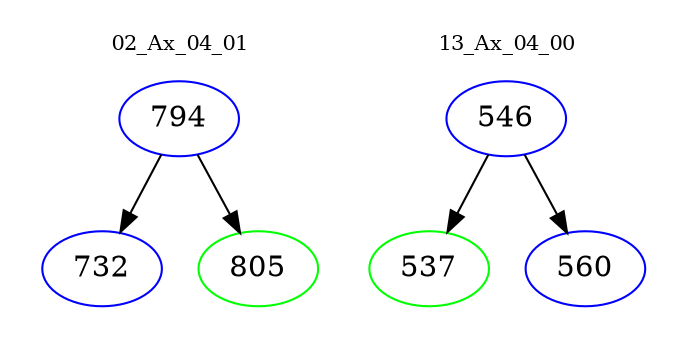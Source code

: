 digraph{
subgraph cluster_0 {
color = white
label = "02_Ax_04_01";
fontsize=10;
T0_794 [label="794", color="blue"]
T0_794 -> T0_732 [color="black"]
T0_732 [label="732", color="blue"]
T0_794 -> T0_805 [color="black"]
T0_805 [label="805", color="green"]
}
subgraph cluster_1 {
color = white
label = "13_Ax_04_00";
fontsize=10;
T1_546 [label="546", color="blue"]
T1_546 -> T1_537 [color="black"]
T1_537 [label="537", color="green"]
T1_546 -> T1_560 [color="black"]
T1_560 [label="560", color="blue"]
}
}
